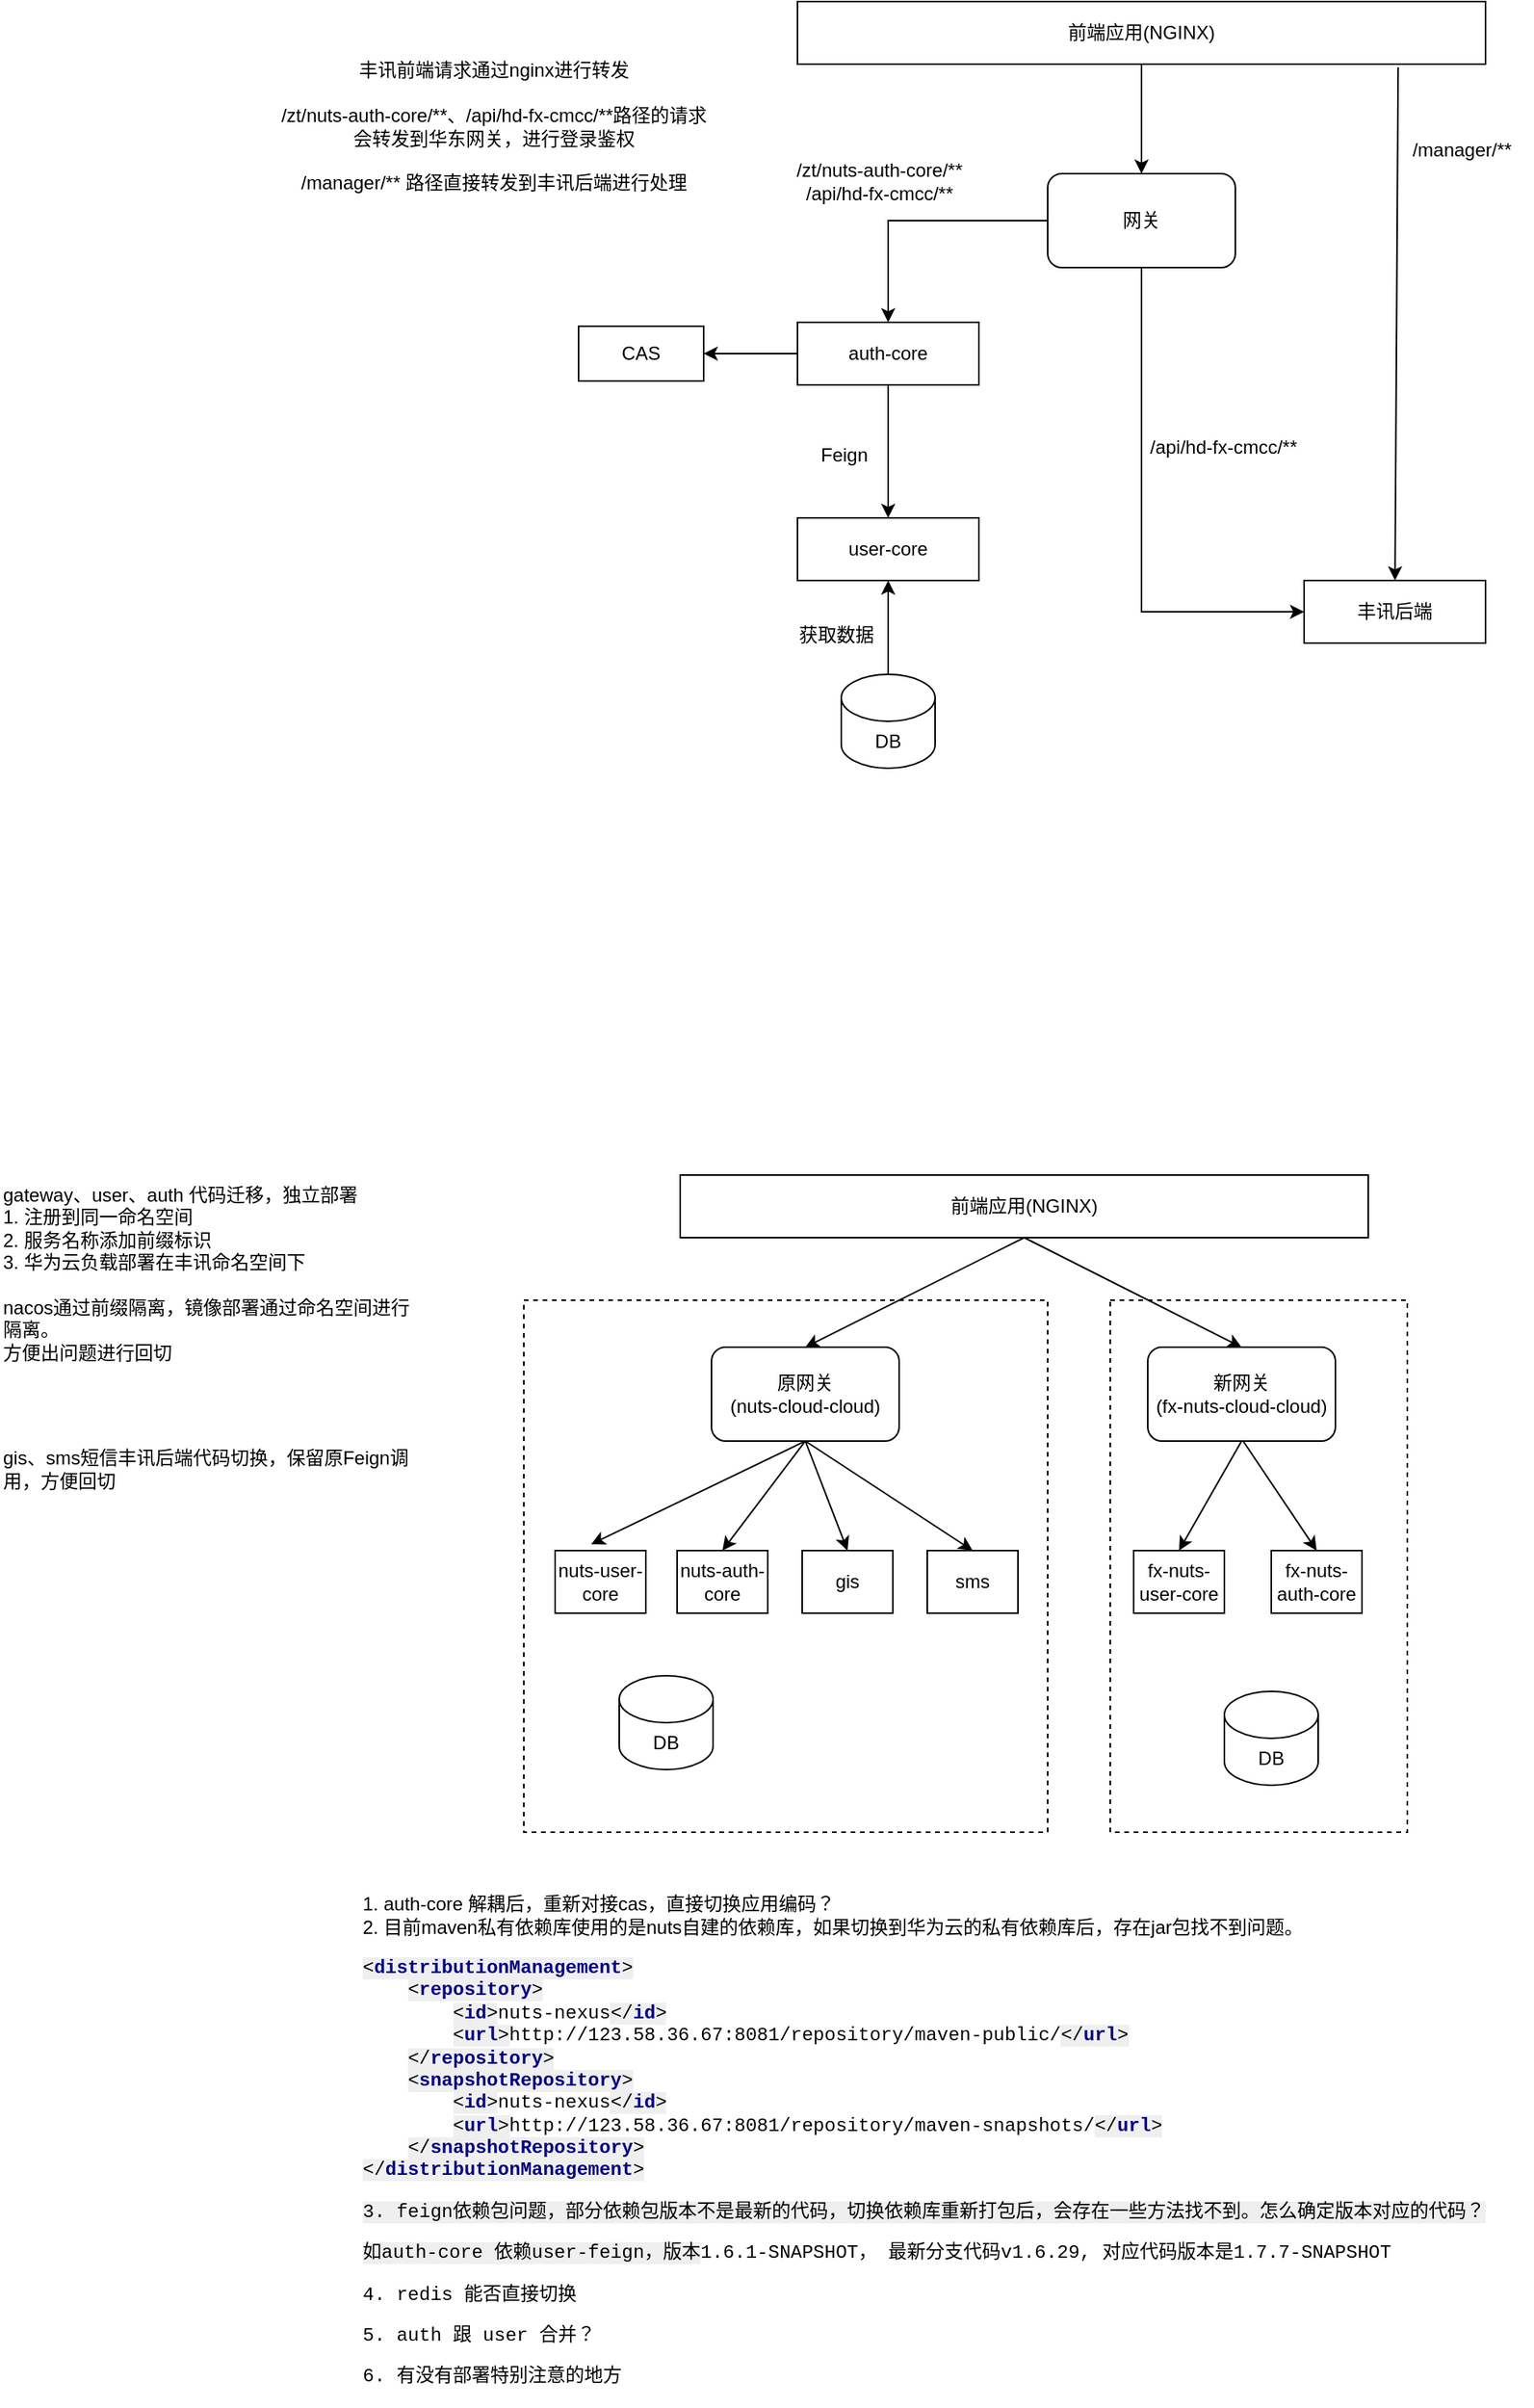 <mxfile version="20.0.4" type="github">
  <diagram id="0Rd2zlKzjszA67ADvUel" name="Page-1">
    <mxGraphModel dx="3903" dy="839" grid="1" gridSize="10" guides="1" tooltips="1" connect="1" arrows="1" fold="1" page="1" pageScale="1" pageWidth="827" pageHeight="1169" math="0" shadow="0">
      <root>
        <mxCell id="0" />
        <mxCell id="1" parent="0" />
        <mxCell id="j8l-eJ1rH2gUDRsQvT4E-105" value="" style="rounded=0;whiteSpace=wrap;html=1;dashed=1;" vertex="1" parent="1">
          <mxGeometry x="-1120" y="850" width="190" height="340" as="geometry" />
        </mxCell>
        <mxCell id="j8l-eJ1rH2gUDRsQvT4E-104" value="" style="rounded=0;whiteSpace=wrap;html=1;dashed=1;" vertex="1" parent="1">
          <mxGeometry x="-1495" y="850" width="335" height="340" as="geometry" />
        </mxCell>
        <mxCell id="j8l-eJ1rH2gUDRsQvT4E-58" style="edgeStyle=orthogonalEdgeStyle;rounded=0;orthogonalLoop=1;jettySize=auto;html=1;entryX=0.5;entryY=0;entryDx=0;entryDy=0;" edge="1" parent="1" source="j8l-eJ1rH2gUDRsQvT4E-59" target="j8l-eJ1rH2gUDRsQvT4E-62">
          <mxGeometry relative="1" as="geometry" />
        </mxCell>
        <mxCell id="j8l-eJ1rH2gUDRsQvT4E-59" value="前端应用(NGINX)" style="rounded=0;whiteSpace=wrap;html=1;" vertex="1" parent="1">
          <mxGeometry x="-1320" y="20" width="440" height="40" as="geometry" />
        </mxCell>
        <mxCell id="j8l-eJ1rH2gUDRsQvT4E-60" style="edgeStyle=orthogonalEdgeStyle;rounded=0;orthogonalLoop=1;jettySize=auto;html=1;entryX=0;entryY=0.5;entryDx=0;entryDy=0;exitX=0.5;exitY=1;exitDx=0;exitDy=0;" edge="1" parent="1" source="j8l-eJ1rH2gUDRsQvT4E-62" target="j8l-eJ1rH2gUDRsQvT4E-63">
          <mxGeometry relative="1" as="geometry" />
        </mxCell>
        <mxCell id="j8l-eJ1rH2gUDRsQvT4E-61" style="edgeStyle=orthogonalEdgeStyle;rounded=0;orthogonalLoop=1;jettySize=auto;html=1;entryX=0.5;entryY=0;entryDx=0;entryDy=0;" edge="1" parent="1" source="j8l-eJ1rH2gUDRsQvT4E-62" target="j8l-eJ1rH2gUDRsQvT4E-69">
          <mxGeometry relative="1" as="geometry" />
        </mxCell>
        <mxCell id="j8l-eJ1rH2gUDRsQvT4E-62" value="网关" style="rounded=1;whiteSpace=wrap;html=1;" vertex="1" parent="1">
          <mxGeometry x="-1160" y="130" width="120" height="60" as="geometry" />
        </mxCell>
        <mxCell id="j8l-eJ1rH2gUDRsQvT4E-63" value="丰讯后端" style="rounded=0;whiteSpace=wrap;html=1;" vertex="1" parent="1">
          <mxGeometry x="-996" y="390" width="116" height="40" as="geometry" />
        </mxCell>
        <mxCell id="j8l-eJ1rH2gUDRsQvT4E-64" value="" style="endArrow=classic;html=1;rounded=0;exitX=0.873;exitY=1.05;exitDx=0;exitDy=0;exitPerimeter=0;" edge="1" parent="1" source="j8l-eJ1rH2gUDRsQvT4E-59" target="j8l-eJ1rH2gUDRsQvT4E-63">
          <mxGeometry width="50" height="50" relative="1" as="geometry">
            <mxPoint x="-910" y="190" as="sourcePoint" />
            <mxPoint x="-860" y="140" as="targetPoint" />
          </mxGeometry>
        </mxCell>
        <mxCell id="j8l-eJ1rH2gUDRsQvT4E-65" value="/manager/**" style="text;html=1;strokeColor=none;fillColor=none;align=center;verticalAlign=middle;whiteSpace=wrap;rounded=0;" vertex="1" parent="1">
          <mxGeometry x="-940" y="100" width="90" height="30" as="geometry" />
        </mxCell>
        <mxCell id="j8l-eJ1rH2gUDRsQvT4E-66" value="/api/hd-fx-cmcc/**" style="text;html=1;strokeColor=none;fillColor=none;align=center;verticalAlign=middle;whiteSpace=wrap;rounded=0;" vertex="1" parent="1">
          <mxGeometry x="-1110" y="290" width="125" height="30" as="geometry" />
        </mxCell>
        <mxCell id="j8l-eJ1rH2gUDRsQvT4E-67" style="edgeStyle=orthogonalEdgeStyle;rounded=0;orthogonalLoop=1;jettySize=auto;html=1;entryX=0.5;entryY=0;entryDx=0;entryDy=0;" edge="1" parent="1" source="j8l-eJ1rH2gUDRsQvT4E-69" target="j8l-eJ1rH2gUDRsQvT4E-72">
          <mxGeometry relative="1" as="geometry" />
        </mxCell>
        <mxCell id="j8l-eJ1rH2gUDRsQvT4E-68" style="edgeStyle=orthogonalEdgeStyle;rounded=0;orthogonalLoop=1;jettySize=auto;html=1;entryX=1;entryY=0.5;entryDx=0;entryDy=0;" edge="1" parent="1" source="j8l-eJ1rH2gUDRsQvT4E-69" target="j8l-eJ1rH2gUDRsQvT4E-71">
          <mxGeometry relative="1" as="geometry" />
        </mxCell>
        <mxCell id="j8l-eJ1rH2gUDRsQvT4E-69" value="auth-core" style="rounded=0;whiteSpace=wrap;html=1;" vertex="1" parent="1">
          <mxGeometry x="-1320" y="225" width="116" height="40" as="geometry" />
        </mxCell>
        <mxCell id="j8l-eJ1rH2gUDRsQvT4E-70" value="/zt/nuts-auth-core/**&lt;br&gt;/api/hd-fx-cmcc/**" style="text;html=1;strokeColor=none;fillColor=none;align=center;verticalAlign=middle;whiteSpace=wrap;rounded=0;" vertex="1" parent="1">
          <mxGeometry x="-1340" y="120" width="145" height="30" as="geometry" />
        </mxCell>
        <mxCell id="j8l-eJ1rH2gUDRsQvT4E-71" value="CAS" style="rounded=0;whiteSpace=wrap;html=1;" vertex="1" parent="1">
          <mxGeometry x="-1460" y="227.5" width="80" height="35" as="geometry" />
        </mxCell>
        <mxCell id="j8l-eJ1rH2gUDRsQvT4E-72" value="user-core" style="rounded=0;whiteSpace=wrap;html=1;" vertex="1" parent="1">
          <mxGeometry x="-1320" y="350" width="116" height="40" as="geometry" />
        </mxCell>
        <mxCell id="j8l-eJ1rH2gUDRsQvT4E-73" value="Feign" style="text;html=1;strokeColor=none;fillColor=none;align=center;verticalAlign=middle;whiteSpace=wrap;rounded=0;" vertex="1" parent="1">
          <mxGeometry x="-1310" y="295" width="40" height="30" as="geometry" />
        </mxCell>
        <mxCell id="j8l-eJ1rH2gUDRsQvT4E-74" style="edgeStyle=orthogonalEdgeStyle;rounded=0;orthogonalLoop=1;jettySize=auto;html=1;entryX=0.5;entryY=1;entryDx=0;entryDy=0;" edge="1" parent="1" source="j8l-eJ1rH2gUDRsQvT4E-75" target="j8l-eJ1rH2gUDRsQvT4E-72">
          <mxGeometry relative="1" as="geometry" />
        </mxCell>
        <mxCell id="j8l-eJ1rH2gUDRsQvT4E-75" value="DB" style="shape=cylinder3;whiteSpace=wrap;html=1;boundedLbl=1;backgroundOutline=1;size=15;" vertex="1" parent="1">
          <mxGeometry x="-1292" y="450" width="60" height="60" as="geometry" />
        </mxCell>
        <mxCell id="j8l-eJ1rH2gUDRsQvT4E-76" value="获取数据" style="text;html=1;strokeColor=none;fillColor=none;align=center;verticalAlign=middle;whiteSpace=wrap;rounded=0;" vertex="1" parent="1">
          <mxGeometry x="-1320" y="410" width="50" height="30" as="geometry" />
        </mxCell>
        <mxCell id="j8l-eJ1rH2gUDRsQvT4E-77" value="丰讯前端请求通过nginx进行转发&lt;br&gt;&lt;br&gt;/zt/nuts-auth-core/**、/api/hd-fx-cmcc/**路径的请求会转发到华东网关，进行登录鉴权&lt;br&gt;&lt;br&gt;/manager/** 路径直接转发到丰讯后端进行处理" style="text;html=1;strokeColor=none;fillColor=none;align=center;verticalAlign=middle;whiteSpace=wrap;rounded=0;" vertex="1" parent="1">
          <mxGeometry x="-1654" y="20" width="280" height="160" as="geometry" />
        </mxCell>
        <mxCell id="j8l-eJ1rH2gUDRsQvT4E-80" value="前端应用(NGINX)" style="rounded=0;whiteSpace=wrap;html=1;" vertex="1" parent="1">
          <mxGeometry x="-1395" y="770" width="440" height="40" as="geometry" />
        </mxCell>
        <mxCell id="j8l-eJ1rH2gUDRsQvT4E-81" value="原网关&lt;br&gt;(nuts-cloud-cloud)" style="rounded=1;whiteSpace=wrap;html=1;" vertex="1" parent="1">
          <mxGeometry x="-1375" y="880" width="120" height="60" as="geometry" />
        </mxCell>
        <mxCell id="j8l-eJ1rH2gUDRsQvT4E-82" value="新网关&lt;br&gt;(fx-nuts-cloud-cloud)" style="rounded=1;whiteSpace=wrap;html=1;" vertex="1" parent="1">
          <mxGeometry x="-1096" y="880" width="120" height="60" as="geometry" />
        </mxCell>
        <mxCell id="j8l-eJ1rH2gUDRsQvT4E-83" value="nuts-user-core" style="rounded=0;whiteSpace=wrap;html=1;" vertex="1" parent="1">
          <mxGeometry x="-1475" y="1010" width="58" height="40" as="geometry" />
        </mxCell>
        <mxCell id="j8l-eJ1rH2gUDRsQvT4E-84" value="fx-nuts-auth-core" style="rounded=0;whiteSpace=wrap;html=1;" vertex="1" parent="1">
          <mxGeometry x="-1017" y="1010" width="58" height="40" as="geometry" />
        </mxCell>
        <mxCell id="j8l-eJ1rH2gUDRsQvT4E-85" value="gis" style="rounded=0;whiteSpace=wrap;html=1;" vertex="1" parent="1">
          <mxGeometry x="-1317" y="1010" width="58" height="40" as="geometry" />
        </mxCell>
        <mxCell id="j8l-eJ1rH2gUDRsQvT4E-86" value="sms" style="rounded=0;whiteSpace=wrap;html=1;" vertex="1" parent="1">
          <mxGeometry x="-1237" y="1010" width="58" height="40" as="geometry" />
        </mxCell>
        <mxCell id="j8l-eJ1rH2gUDRsQvT4E-87" value="fx-nuts-user-core" style="rounded=0;whiteSpace=wrap;html=1;" vertex="1" parent="1">
          <mxGeometry x="-1105" y="1010" width="58" height="40" as="geometry" />
        </mxCell>
        <mxCell id="j8l-eJ1rH2gUDRsQvT4E-88" value="nuts-auth-core" style="rounded=0;whiteSpace=wrap;html=1;" vertex="1" parent="1">
          <mxGeometry x="-1397" y="1010" width="58" height="40" as="geometry" />
        </mxCell>
        <mxCell id="j8l-eJ1rH2gUDRsQvT4E-89" value="" style="endArrow=classic;html=1;rounded=0;entryX=0.397;entryY=-0.1;entryDx=0;entryDy=0;entryPerimeter=0;exitX=0.5;exitY=1;exitDx=0;exitDy=0;" edge="1" parent="1" source="j8l-eJ1rH2gUDRsQvT4E-81" target="j8l-eJ1rH2gUDRsQvT4E-83">
          <mxGeometry width="50" height="50" relative="1" as="geometry">
            <mxPoint x="-1525" y="1000" as="sourcePoint" />
            <mxPoint x="-1475" y="950" as="targetPoint" />
          </mxGeometry>
        </mxCell>
        <mxCell id="j8l-eJ1rH2gUDRsQvT4E-90" value="" style="endArrow=classic;html=1;rounded=0;entryX=0.5;entryY=0;entryDx=0;entryDy=0;" edge="1" parent="1" target="j8l-eJ1rH2gUDRsQvT4E-88">
          <mxGeometry width="50" height="50" relative="1" as="geometry">
            <mxPoint x="-1315" y="940" as="sourcePoint" />
            <mxPoint x="-1441.974" y="1016" as="targetPoint" />
          </mxGeometry>
        </mxCell>
        <mxCell id="j8l-eJ1rH2gUDRsQvT4E-91" value="" style="endArrow=classic;html=1;rounded=0;entryX=0.5;entryY=0;entryDx=0;entryDy=0;" edge="1" parent="1" target="j8l-eJ1rH2gUDRsQvT4E-85">
          <mxGeometry width="50" height="50" relative="1" as="geometry">
            <mxPoint x="-1315" y="940" as="sourcePoint" />
            <mxPoint x="-1431.974" y="1026" as="targetPoint" />
          </mxGeometry>
        </mxCell>
        <mxCell id="j8l-eJ1rH2gUDRsQvT4E-92" value="" style="endArrow=classic;html=1;rounded=0;entryX=0.5;entryY=0;entryDx=0;entryDy=0;" edge="1" parent="1" target="j8l-eJ1rH2gUDRsQvT4E-86">
          <mxGeometry width="50" height="50" relative="1" as="geometry">
            <mxPoint x="-1315" y="940" as="sourcePoint" />
            <mxPoint x="-1421.974" y="1036" as="targetPoint" />
          </mxGeometry>
        </mxCell>
        <mxCell id="j8l-eJ1rH2gUDRsQvT4E-93" value="" style="endArrow=classic;html=1;rounded=0;entryX=0.5;entryY=0;entryDx=0;entryDy=0;exitX=0.5;exitY=1;exitDx=0;exitDy=0;" edge="1" parent="1" source="j8l-eJ1rH2gUDRsQvT4E-82" target="j8l-eJ1rH2gUDRsQvT4E-87">
          <mxGeometry width="50" height="50" relative="1" as="geometry">
            <mxPoint x="-1275" y="980" as="sourcePoint" />
            <mxPoint x="-1411.974" y="1046" as="targetPoint" />
          </mxGeometry>
        </mxCell>
        <mxCell id="j8l-eJ1rH2gUDRsQvT4E-94" value="" style="endArrow=classic;html=1;rounded=0;entryX=0.5;entryY=0;entryDx=0;entryDy=0;" edge="1" parent="1" target="j8l-eJ1rH2gUDRsQvT4E-84">
          <mxGeometry width="50" height="50" relative="1" as="geometry">
            <mxPoint x="-1035" y="940" as="sourcePoint" />
            <mxPoint x="-1401.974" y="1056" as="targetPoint" />
          </mxGeometry>
        </mxCell>
        <mxCell id="j8l-eJ1rH2gUDRsQvT4E-95" value="" style="endArrow=classic;html=1;rounded=0;exitX=0.5;exitY=1;exitDx=0;exitDy=0;entryX=0.5;entryY=0;entryDx=0;entryDy=0;" edge="1" parent="1" source="j8l-eJ1rH2gUDRsQvT4E-80" target="j8l-eJ1rH2gUDRsQvT4E-81">
          <mxGeometry width="50" height="50" relative="1" as="geometry">
            <mxPoint x="-1180.03" y="814" as="sourcePoint" />
            <mxPoint x="-1195" y="870" as="targetPoint" />
          </mxGeometry>
        </mxCell>
        <mxCell id="j8l-eJ1rH2gUDRsQvT4E-96" value="" style="endArrow=classic;html=1;rounded=0;entryX=0.5;entryY=0;entryDx=0;entryDy=0;exitX=0.5;exitY=1;exitDx=0;exitDy=0;" edge="1" parent="1" source="j8l-eJ1rH2gUDRsQvT4E-80" target="j8l-eJ1rH2gUDRsQvT4E-82">
          <mxGeometry width="50" height="50" relative="1" as="geometry">
            <mxPoint x="-1245" y="1010" as="sourcePoint" />
            <mxPoint x="-1381.974" y="1076" as="targetPoint" />
          </mxGeometry>
        </mxCell>
        <mxCell id="j8l-eJ1rH2gUDRsQvT4E-98" value="gateway、user、auth 代码迁移，独立部署&lt;br&gt;1. 注册到同一命名空间&lt;br&gt;2. 服务名称添加前缀标识&lt;br&gt;3. 华为云负载部署在丰讯命名空间下&lt;br&gt;&lt;br&gt;nacos通过前缀隔离，镜像部署通过命名空间进行隔离。&lt;br&gt;方便出问题进行回切" style="text;html=1;strokeColor=none;fillColor=none;align=left;verticalAlign=middle;whiteSpace=wrap;rounded=0;" vertex="1" parent="1">
          <mxGeometry x="-1830" y="760" width="270" height="145" as="geometry" />
        </mxCell>
        <mxCell id="j8l-eJ1rH2gUDRsQvT4E-99" value="gis、sms短信丰讯后端代码切换，保留原Feign调用，方便回切" style="text;html=1;strokeColor=none;fillColor=none;align=left;verticalAlign=middle;whiteSpace=wrap;rounded=0;" vertex="1" parent="1">
          <mxGeometry x="-1830" y="930" width="270" height="55" as="geometry" />
        </mxCell>
        <mxCell id="j8l-eJ1rH2gUDRsQvT4E-101" value="1. auth-core 解耦后，重新对接cas，直接切换应用编码？&lt;br&gt;2. 目前maven私有依赖库使用的是nuts自建的依赖库，如果切换到华为云的私有依赖库后，存在jar包找不到问题。&lt;br&gt;&lt;pre style=&quot;background-color: rgb(255, 255, 255); font-family: &amp;quot;Courier New&amp;quot;; font-size: 9pt;&quot;&gt;&lt;span style=&quot;background-color:#efefef;&quot;&gt;&amp;lt;&lt;/span&gt;&lt;span style=&quot;color:#000080;background-color:#efefef;font-weight:bold;&quot;&gt;distributionManagement&lt;/span&gt;&lt;span style=&quot;background-color:#efefef;&quot;&gt;&amp;gt;&lt;/span&gt;&lt;br&gt;    &lt;span style=&quot;background-color:#efefef;&quot;&gt;&amp;lt;&lt;/span&gt;&lt;span style=&quot;color:#000080;background-color:#efefef;font-weight:bold;&quot;&gt;repository&lt;/span&gt;&lt;span style=&quot;background-color:#efefef;&quot;&gt;&amp;gt;&lt;/span&gt;&lt;br&gt;        &lt;span style=&quot;background-color:#efefef;&quot;&gt;&amp;lt;&lt;/span&gt;&lt;span style=&quot;color:#000080;background-color:#efefef;font-weight:bold;&quot;&gt;id&lt;/span&gt;&lt;span style=&quot;background-color:#efefef;&quot;&gt;&amp;gt;&lt;/span&gt;nuts-nexus&lt;span style=&quot;background-color:#efefef;&quot;&gt;&amp;lt;/&lt;/span&gt;&lt;span style=&quot;color:#000080;background-color:#efefef;font-weight:bold;&quot;&gt;id&lt;/span&gt;&lt;span style=&quot;background-color:#efefef;&quot;&gt;&amp;gt;&lt;/span&gt;&lt;br&gt;        &lt;span style=&quot;background-color:#efefef;&quot;&gt;&amp;lt;&lt;/span&gt;&lt;span style=&quot;color:#000080;background-color:#efefef;font-weight:bold;&quot;&gt;url&lt;/span&gt;&lt;span style=&quot;background-color:#efefef;&quot;&gt;&amp;gt;&lt;/span&gt;http://123.58.36.67:8081/repository/maven-public/&lt;span style=&quot;background-color:#efefef;&quot;&gt;&amp;lt;/&lt;/span&gt;&lt;span style=&quot;color:#000080;background-color:#efefef;font-weight:bold;&quot;&gt;url&lt;/span&gt;&lt;span style=&quot;background-color:#efefef;&quot;&gt;&amp;gt;&lt;/span&gt;&lt;br&gt;    &lt;span style=&quot;background-color:#efefef;&quot;&gt;&amp;lt;/&lt;/span&gt;&lt;span style=&quot;color:#000080;background-color:#efefef;font-weight:bold;&quot;&gt;repository&lt;/span&gt;&lt;span style=&quot;background-color:#efefef;&quot;&gt;&amp;gt;&lt;/span&gt;&lt;br&gt;    &lt;span style=&quot;background-color:#efefef;&quot;&gt;&amp;lt;&lt;/span&gt;&lt;span style=&quot;color:#000080;background-color:#efefef;font-weight:bold;&quot;&gt;snapshotRepository&lt;/span&gt;&lt;span style=&quot;background-color:#efefef;&quot;&gt;&amp;gt;&lt;/span&gt;&lt;br&gt;        &lt;span style=&quot;background-color:#efefef;&quot;&gt;&amp;lt;&lt;/span&gt;&lt;span style=&quot;color:#000080;background-color:#efefef;font-weight:bold;&quot;&gt;id&lt;/span&gt;&lt;span style=&quot;background-color:#efefef;&quot;&gt;&amp;gt;&lt;/span&gt;nuts-nexus&lt;span style=&quot;background-color:#efefef;&quot;&gt;&amp;lt;/&lt;/span&gt;&lt;span style=&quot;color:#000080;background-color:#efefef;font-weight:bold;&quot;&gt;id&lt;/span&gt;&lt;span style=&quot;background-color:#efefef;&quot;&gt;&amp;gt;&lt;/span&gt;&lt;br&gt;        &lt;span style=&quot;background-color:#efefef;&quot;&gt;&amp;lt;&lt;/span&gt;&lt;span style=&quot;color:#000080;background-color:#efefef;font-weight:bold;&quot;&gt;url&lt;/span&gt;&lt;span style=&quot;background-color:#efefef;&quot;&gt;&amp;gt;&lt;/span&gt;http://123.58.36.67:8081/repository/maven-snapshots/&lt;span style=&quot;background-color:#efefef;&quot;&gt;&amp;lt;/&lt;/span&gt;&lt;span style=&quot;color:#000080;background-color:#efefef;font-weight:bold;&quot;&gt;url&lt;/span&gt;&lt;span style=&quot;background-color:#efefef;&quot;&gt;&amp;gt;&lt;/span&gt;&lt;br&gt;    &lt;span style=&quot;background-color:#efefef;&quot;&gt;&amp;lt;/&lt;/span&gt;&lt;span style=&quot;color:#000080;background-color:#efefef;font-weight:bold;&quot;&gt;snapshotRepository&lt;/span&gt;&lt;span style=&quot;background-color:#efefef;&quot;&gt;&amp;gt;&lt;/span&gt;&lt;br&gt;&lt;span style=&quot;background-color:#efefef;&quot;&gt;&amp;lt;/&lt;/span&gt;&lt;span style=&quot;color:#000080;background-color:#efefef;font-weight:bold;&quot;&gt;distributionManagement&lt;/span&gt;&lt;span style=&quot;background-color:#efefef;&quot;&gt;&amp;gt;&lt;/span&gt;&lt;/pre&gt;&lt;pre style=&quot;background-color: rgb(255, 255, 255); font-family: &amp;quot;Courier New&amp;quot;; font-size: 9pt;&quot;&gt;&lt;span style=&quot;background-color:#efefef;&quot;&gt;3. feign依赖包问题，部分依赖包版本不是最新的代码，切换依赖库重新打包后，会存在一些方法找不到。怎么确定版本对应的代码？&lt;/span&gt;&lt;/pre&gt;&lt;pre style=&quot;background-color: rgb(255, 255, 255); font-family: &amp;quot;Courier New&amp;quot;; font-size: 9pt;&quot;&gt;&lt;span style=&quot;background-color:#efefef;&quot;&gt;如auth-core 依赖user-feign，版本&lt;/span&gt;1.6.1-SNAPSHOT， 最新分支代码v1.6.29, 对应代码版本是1.7.7-SNAPSHOT&lt;/pre&gt;&lt;pre style=&quot;background-color: rgb(255, 255, 255); font-family: &amp;quot;Courier New&amp;quot;; font-size: 9pt;&quot;&gt;4. redis 能否直接切换&lt;/pre&gt;&lt;pre style=&quot;background-color: rgb(255, 255, 255); font-family: &amp;quot;Courier New&amp;quot;; font-size: 9pt;&quot;&gt;5. auth 跟 user 合并？ &lt;/pre&gt;&lt;pre style=&quot;background-color: rgb(255, 255, 255); font-family: &amp;quot;Courier New&amp;quot;; font-size: 9pt;&quot;&gt;6. 有没有部署特别注意的地方&lt;/pre&gt;" style="text;html=1;strokeColor=none;fillColor=none;align=left;verticalAlign=middle;whiteSpace=wrap;rounded=0;" vertex="1" parent="1">
          <mxGeometry x="-1600" y="1240" width="740" height="305" as="geometry" />
        </mxCell>
        <mxCell id="j8l-eJ1rH2gUDRsQvT4E-102" value="DB" style="shape=cylinder3;whiteSpace=wrap;html=1;boundedLbl=1;backgroundOutline=1;size=15;" vertex="1" parent="1">
          <mxGeometry x="-1434" y="1090" width="60" height="60" as="geometry" />
        </mxCell>
        <mxCell id="j8l-eJ1rH2gUDRsQvT4E-103" value="DB" style="shape=cylinder3;whiteSpace=wrap;html=1;boundedLbl=1;backgroundOutline=1;size=15;" vertex="1" parent="1">
          <mxGeometry x="-1047" y="1100" width="60" height="60" as="geometry" />
        </mxCell>
      </root>
    </mxGraphModel>
  </diagram>
</mxfile>
